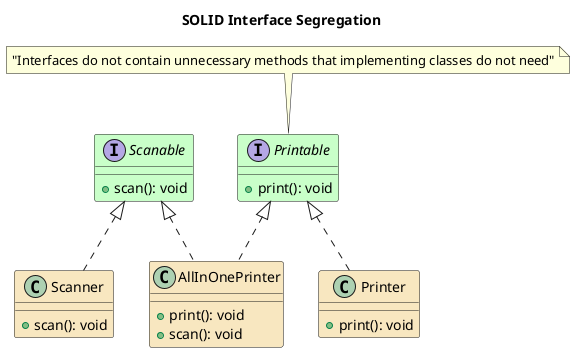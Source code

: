 @startuml

title SOLID Interface Segregation

skinparam class {
    BackgroundColor strategy
}

interface Printable #technology  {
    + print(): void
}

interface Scanable #technology {
    + scan(): void
}

class Printer implements Printable {
    + print(): void
}

class Scanner implements Scanable {
    + scan(): void
}

class AllInOnePrinter implements Printable, Scanable {
    + print(): void
    + scan(): void
}

note top of Printable
    "Interfaces do not contain unnecessary methods that implementing classes do not need"
end note

@enduml